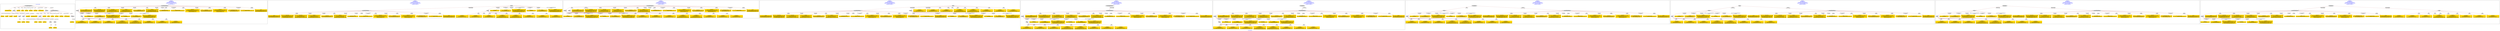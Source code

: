 digraph n0 {
fontcolor="blue"
remincross="true"
label="s21-s-met.json"
subgraph cluster_0 {
label="1-correct model"
n2[style="filled",color="white",fillcolor="lightgray",label="CulturalHeritageObject1"];
n3[shape="plaintext",style="filled",fillcolor="gold",label="dateOfEndOfCreation"];
n4[style="filled",color="white",fillcolor="lightgray",label="Person2"];
n5[shape="plaintext",style="filled",fillcolor="gold",label="dimensions"];
n6[shape="plaintext",style="filled",fillcolor="gold",label="medium"];
n7[shape="plaintext",style="filled",fillcolor="gold",label="creditLine"];
n8[shape="plaintext",style="filled",fillcolor="gold",label="provenance"];
n9[shape="plaintext",style="filled",fillcolor="gold",label="artworkTitle"];
n10[shape="plaintext",style="filled",fillcolor="gold",label="accessionNumber"];
n11[style="filled",color="white",fillcolor="lightgray",label="Concept1"];
n12[style="filled",color="white",fillcolor="lightgray",label="CulturalHeritageObject2"];
n13[shape="plaintext",style="filled",fillcolor="gold",label="dateOfEndOfCreation"];
n14[style="filled",color="white",fillcolor="lightgray",label="Person1"];
n15[shape="plaintext",style="filled",fillcolor="gold",label="dimensions"];
n16[shape="plaintext",style="filled",fillcolor="gold",label="medium"];
n17[shape="plaintext",style="filled",fillcolor="gold",label="creditLine"];
n18[shape="plaintext",style="filled",fillcolor="gold",label="provenance"];
n19[shape="plaintext",style="filled",fillcolor="gold",label="artworkTitle"];
n20[shape="plaintext",style="filled",fillcolor="gold",label="accessionNumber"];
n21[style="filled",color="white",fillcolor="lightgray",label="Concept2"];
n22[shape="plaintext",style="filled",fillcolor="gold",label="nationality"];
n23[shape="plaintext",style="filled",fillcolor="gold",label="birthDate"];
n24[shape="plaintext",style="filled",fillcolor="gold",label="deathDate"];
n25[shape="plaintext",style="filled",fillcolor="gold",label="artistName"];
n26[style="filled",color="white",fillcolor="lightgray",label="Place1"];
n27[style="filled",color="white",fillcolor="lightgray",label="Place2"];
n28[shape="plaintext",style="filled",fillcolor="gold",label="nationality"];
n29[shape="plaintext",style="filled",fillcolor="gold",label="birthDate"];
n30[shape="plaintext",style="filled",fillcolor="gold",label="deathDate"];
n31[shape="plaintext",style="filled",fillcolor="gold",label="artistName"];
n32[style="filled",color="white",fillcolor="lightgray",label="Place3"];
n33[style="filled",color="white",fillcolor="lightgray",label="Place4"];
n34[shape="plaintext",style="filled",fillcolor="gold",label="birthPlace"];
n35[shape="plaintext",style="filled",fillcolor="gold",label="deathPlace"];
n36[shape="plaintext",style="filled",fillcolor="gold",label="birthPlace"];
n37[shape="plaintext",style="filled",fillcolor="gold",label="deathPlace"];
n38[shape="plaintext",style="filled",fillcolor="gold",label="classification"];
n39[shape="plaintext",style="filled",fillcolor="gold",label="classification"];
}
subgraph cluster_1 {
label="candidate 0\nlink coherence:0.0\nnode coherence:0.0\nconfidence:0.8007319202535756\nmapping score:0.41572016389404903\ncost:3000.0\n-precision:0.23-recall:0.19"
n41[style="filled",color="white",fillcolor="lightgray",label="CulturalHeritageObject1"];
n42[style="filled",color="white",fillcolor="lightgray",label="Person1"];
n43[style="filled",color="white",fillcolor="lightgray",label="Place1"];
n44[shape="plaintext",style="filled",fillcolor="gold",label="deathPlace\n[Place,label,0.87]\n[Person,dateOfDeath,0.087]\n[CulturalHeritageObject,provenance,0.043]"];
n45[shape="plaintext",style="filled",fillcolor="gold",label="artistName\n[Person,nameOfThePerson,1.0]"];
n46[shape="plaintext",style="filled",fillcolor="gold",label="medium\n[CulturalHeritageObject,medium,0.862]\n[CulturalHeritageObject,description,0.13]\n[Person,biographicalInformation,0.009]"];
n47[shape="plaintext",style="filled",fillcolor="gold",label="artworkTitle\n[CulturalHeritageObject,description,0.558]\n[Person,biographicalInformation,0.393]\n[CulturalHeritageObject,title,0.029]\n[CulturalHeritageObject,extent,0.02]"];
n48[shape="plaintext",style="filled",fillcolor="gold",label="artworkTitle\n[CulturalHeritageObject,description,0.514]\n[Concept,prefLabel,0.222]\n[Document,columnSubClassOfLink,0.178]\n[CulturalHeritageObject,provenance,0.086]"];
n49[shape="plaintext",style="filled",fillcolor="gold",label="creditLine\n[CulturalHeritageObject,rights,0.792]\n[Document,classLink,0.125]\n[CulturalHeritageObject,extent,0.052]\n[CulturalHeritageObject,description,0.031]"];
n50[shape="plaintext",style="filled",fillcolor="gold",label="birthDate\n[Person,dateOfDeath,0.8]\n[Person,biographicalInformation,0.2]"];
n51[shape="plaintext",style="filled",fillcolor="gold",label="classification\n[CulturalHeritageObject,description,0.6]\n[Person,biographicalInformation,0.4]"];
n52[shape="plaintext",style="filled",fillcolor="gold",label="provenance\n[Place,label,0.87]\n[Person,dateOfDeath,0.087]\n[CulturalHeritageObject,provenance,0.043]"];
n53[shape="plaintext",style="filled",fillcolor="gold",label="creditLine\n[CulturalHeritageObject,provenance,0.634]\n[Document,classLink,0.143]\n[Document,columnSubClassOfLink,0.126]\n[CulturalHeritageObject,description,0.096]"];
n54[shape="plaintext",style="filled",fillcolor="gold",label="dateOfEndOfCreation\n[CulturalHeritageObject,created,1.0]"];
n55[shape="plaintext",style="filled",fillcolor="gold",label="accessionNumber\n[CulturalHeritageObject,accessionNumber,1.0]"];
n56[shape="plaintext",style="filled",fillcolor="gold",label="deathDate\n[Place,label,0.87]\n[Person,dateOfDeath,0.087]\n[CulturalHeritageObject,provenance,0.043]"];
n57[shape="plaintext",style="filled",fillcolor="gold",label="nationality\n[Person,countryAssociatedWithThePerson,0.715]\n[CulturalHeritageObject,provenance,0.129]\n[CulturalHeritageObject,description,0.095]\n[Person,biographicalInformation,0.062]"];
n58[shape="plaintext",style="filled",fillcolor="gold",label="birthPlace\n[Place,label,0.669]\n[Person,dateOfBirth,0.212]\n[Person,biographicalInformation,0.065]\n[CulturalHeritageObject,description,0.055]"];
n59[shape="plaintext",style="filled",fillcolor="gold",label="dimensions\n[CulturalHeritageObject,extent,0.929]\n[CulturalHeritageObject,accessionNumber,0.036]\n[Person,dateOfBirth,0.021]\n[Document,classLink,0.013]"];
n60[shape="plaintext",style="filled",fillcolor="gold",label="classification\n[CulturalHeritageObject,description,0.6]\n[Person,biographicalInformation,0.4]"];
n61[shape="plaintext",style="filled",fillcolor="gold",label="birthPlace\n[Place,label,0.669]\n[Person,dateOfBirth,0.212]\n[Person,biographicalInformation,0.065]\n[CulturalHeritageObject,description,0.055]"];
n62[shape="plaintext",style="filled",fillcolor="gold",label="dimensions\n[CulturalHeritageObject,extent,0.929]\n[CulturalHeritageObject,accessionNumber,0.036]\n[Person,dateOfBirth,0.021]\n[Document,classLink,0.013]"];
n63[shape="plaintext",style="filled",fillcolor="gold",label="dateOfEndOfCreation\n[CulturalHeritageObject,created,0.556]\n[Person,dateOfDeath,0.444]"];
n64[shape="plaintext",style="filled",fillcolor="gold",label="accessionNumber\n[CulturalHeritageObject,accessionNumber,1.0]"];
n65[shape="plaintext",style="filled",fillcolor="gold",label="artistName\n[Person,nameOfThePerson,1.0]"];
n66[shape="plaintext",style="filled",fillcolor="gold",label="provenance\n[Place,label,0.87]\n[Person,dateOfDeath,0.087]\n[CulturalHeritageObject,provenance,0.043]"];
n67[shape="plaintext",style="filled",fillcolor="gold",label="medium\n[CulturalHeritageObject,medium,0.862]\n[CulturalHeritageObject,description,0.13]\n[Person,biographicalInformation,0.009]"];
n68[shape="plaintext",style="filled",fillcolor="gold",label="deathDate\n[Place,label,0.87]\n[Person,dateOfDeath,0.087]\n[CulturalHeritageObject,provenance,0.043]"];
n69[shape="plaintext",style="filled",fillcolor="gold",label="birthDate\n[Person,dateOfDeath,0.8]\n[Person,biographicalInformation,0.2]"];
n70[shape="plaintext",style="filled",fillcolor="gold",label="deathPlace\n[Place,label,0.87]\n[Person,dateOfDeath,0.087]\n[CulturalHeritageObject,provenance,0.043]"];
n71[shape="plaintext",style="filled",fillcolor="gold",label="nationality\n[Person,countryAssociatedWithThePerson,0.715]\n[CulturalHeritageObject,provenance,0.129]\n[CulturalHeritageObject,description,0.095]\n[Person,biographicalInformation,0.062]"];
}
subgraph cluster_2 {
label="candidate 1\nlink coherence:0.0\nnode coherence:0.0\nconfidence:0.8007319202535756\nmapping score:0.41572016389404903\ncost:3000.010002\n-precision:0.23-recall:0.19"
n73[style="filled",color="white",fillcolor="lightgray",label="Person1"];
n74[style="filled",color="white",fillcolor="lightgray",label="CulturalHeritageObject1"];
n75[style="filled",color="white",fillcolor="lightgray",label="Place1"];
n76[shape="plaintext",style="filled",fillcolor="gold",label="deathPlace\n[Place,label,0.87]\n[Person,dateOfDeath,0.087]\n[CulturalHeritageObject,provenance,0.043]"];
n77[shape="plaintext",style="filled",fillcolor="gold",label="artistName\n[Person,nameOfThePerson,1.0]"];
n78[shape="plaintext",style="filled",fillcolor="gold",label="medium\n[CulturalHeritageObject,medium,0.862]\n[CulturalHeritageObject,description,0.13]\n[Person,biographicalInformation,0.009]"];
n79[shape="plaintext",style="filled",fillcolor="gold",label="artworkTitle\n[CulturalHeritageObject,description,0.558]\n[Person,biographicalInformation,0.393]\n[CulturalHeritageObject,title,0.029]\n[CulturalHeritageObject,extent,0.02]"];
n80[shape="plaintext",style="filled",fillcolor="gold",label="artworkTitle\n[CulturalHeritageObject,description,0.514]\n[Concept,prefLabel,0.222]\n[Document,columnSubClassOfLink,0.178]\n[CulturalHeritageObject,provenance,0.086]"];
n81[shape="plaintext",style="filled",fillcolor="gold",label="creditLine\n[CulturalHeritageObject,rights,0.792]\n[Document,classLink,0.125]\n[CulturalHeritageObject,extent,0.052]\n[CulturalHeritageObject,description,0.031]"];
n82[shape="plaintext",style="filled",fillcolor="gold",label="birthDate\n[Person,dateOfDeath,0.8]\n[Person,biographicalInformation,0.2]"];
n83[shape="plaintext",style="filled",fillcolor="gold",label="classification\n[CulturalHeritageObject,description,0.6]\n[Person,biographicalInformation,0.4]"];
n84[shape="plaintext",style="filled",fillcolor="gold",label="provenance\n[Place,label,0.87]\n[Person,dateOfDeath,0.087]\n[CulturalHeritageObject,provenance,0.043]"];
n85[shape="plaintext",style="filled",fillcolor="gold",label="creditLine\n[CulturalHeritageObject,provenance,0.634]\n[Document,classLink,0.143]\n[Document,columnSubClassOfLink,0.126]\n[CulturalHeritageObject,description,0.096]"];
n86[shape="plaintext",style="filled",fillcolor="gold",label="dateOfEndOfCreation\n[CulturalHeritageObject,created,1.0]"];
n87[shape="plaintext",style="filled",fillcolor="gold",label="accessionNumber\n[CulturalHeritageObject,accessionNumber,1.0]"];
n88[shape="plaintext",style="filled",fillcolor="gold",label="deathDate\n[Place,label,0.87]\n[Person,dateOfDeath,0.087]\n[CulturalHeritageObject,provenance,0.043]"];
n89[shape="plaintext",style="filled",fillcolor="gold",label="nationality\n[Person,countryAssociatedWithThePerson,0.715]\n[CulturalHeritageObject,provenance,0.129]\n[CulturalHeritageObject,description,0.095]\n[Person,biographicalInformation,0.062]"];
n90[shape="plaintext",style="filled",fillcolor="gold",label="birthPlace\n[Place,label,0.669]\n[Person,dateOfBirth,0.212]\n[Person,biographicalInformation,0.065]\n[CulturalHeritageObject,description,0.055]"];
n91[shape="plaintext",style="filled",fillcolor="gold",label="dimensions\n[CulturalHeritageObject,extent,0.929]\n[CulturalHeritageObject,accessionNumber,0.036]\n[Person,dateOfBirth,0.021]\n[Document,classLink,0.013]"];
n92[shape="plaintext",style="filled",fillcolor="gold",label="classification\n[CulturalHeritageObject,description,0.6]\n[Person,biographicalInformation,0.4]"];
n93[shape="plaintext",style="filled",fillcolor="gold",label="birthPlace\n[Place,label,0.669]\n[Person,dateOfBirth,0.212]\n[Person,biographicalInformation,0.065]\n[CulturalHeritageObject,description,0.055]"];
n94[shape="plaintext",style="filled",fillcolor="gold",label="dimensions\n[CulturalHeritageObject,extent,0.929]\n[CulturalHeritageObject,accessionNumber,0.036]\n[Person,dateOfBirth,0.021]\n[Document,classLink,0.013]"];
n95[shape="plaintext",style="filled",fillcolor="gold",label="dateOfEndOfCreation\n[CulturalHeritageObject,created,0.556]\n[Person,dateOfDeath,0.444]"];
n96[shape="plaintext",style="filled",fillcolor="gold",label="accessionNumber\n[CulturalHeritageObject,accessionNumber,1.0]"];
n97[shape="plaintext",style="filled",fillcolor="gold",label="artistName\n[Person,nameOfThePerson,1.0]"];
n98[shape="plaintext",style="filled",fillcolor="gold",label="provenance\n[Place,label,0.87]\n[Person,dateOfDeath,0.087]\n[CulturalHeritageObject,provenance,0.043]"];
n99[shape="plaintext",style="filled",fillcolor="gold",label="medium\n[CulturalHeritageObject,medium,0.862]\n[CulturalHeritageObject,description,0.13]\n[Person,biographicalInformation,0.009]"];
n100[shape="plaintext",style="filled",fillcolor="gold",label="deathDate\n[Place,label,0.87]\n[Person,dateOfDeath,0.087]\n[CulturalHeritageObject,provenance,0.043]"];
n101[shape="plaintext",style="filled",fillcolor="gold",label="birthDate\n[Person,dateOfDeath,0.8]\n[Person,biographicalInformation,0.2]"];
n102[shape="plaintext",style="filled",fillcolor="gold",label="deathPlace\n[Place,label,0.87]\n[Person,dateOfDeath,0.087]\n[CulturalHeritageObject,provenance,0.043]"];
n103[shape="plaintext",style="filled",fillcolor="gold",label="nationality\n[Person,countryAssociatedWithThePerson,0.715]\n[CulturalHeritageObject,provenance,0.129]\n[CulturalHeritageObject,description,0.095]\n[Person,biographicalInformation,0.062]"];
}
subgraph cluster_3 {
label="candidate 2\nlink coherence:0.0\nnode coherence:0.0\nconfidence:0.8007319202535756\nmapping score:0.41572016389404903\ncost:3000.010002\n-precision:0.23-recall:0.19"
n105[style="filled",color="white",fillcolor="lightgray",label="CulturalHeritageObject1"];
n106[style="filled",color="white",fillcolor="lightgray",label="Person1"];
n107[style="filled",color="white",fillcolor="lightgray",label="Place1"];
n108[shape="plaintext",style="filled",fillcolor="gold",label="deathPlace\n[Place,label,0.87]\n[Person,dateOfDeath,0.087]\n[CulturalHeritageObject,provenance,0.043]"];
n109[shape="plaintext",style="filled",fillcolor="gold",label="artistName\n[Person,nameOfThePerson,1.0]"];
n110[shape="plaintext",style="filled",fillcolor="gold",label="medium\n[CulturalHeritageObject,medium,0.862]\n[CulturalHeritageObject,description,0.13]\n[Person,biographicalInformation,0.009]"];
n111[shape="plaintext",style="filled",fillcolor="gold",label="artworkTitle\n[CulturalHeritageObject,description,0.558]\n[Person,biographicalInformation,0.393]\n[CulturalHeritageObject,title,0.029]\n[CulturalHeritageObject,extent,0.02]"];
n112[shape="plaintext",style="filled",fillcolor="gold",label="artworkTitle\n[CulturalHeritageObject,description,0.514]\n[Concept,prefLabel,0.222]\n[Document,columnSubClassOfLink,0.178]\n[CulturalHeritageObject,provenance,0.086]"];
n113[shape="plaintext",style="filled",fillcolor="gold",label="creditLine\n[CulturalHeritageObject,rights,0.792]\n[Document,classLink,0.125]\n[CulturalHeritageObject,extent,0.052]\n[CulturalHeritageObject,description,0.031]"];
n114[shape="plaintext",style="filled",fillcolor="gold",label="birthDate\n[Person,dateOfDeath,0.8]\n[Person,biographicalInformation,0.2]"];
n115[shape="plaintext",style="filled",fillcolor="gold",label="classification\n[CulturalHeritageObject,description,0.6]\n[Person,biographicalInformation,0.4]"];
n116[shape="plaintext",style="filled",fillcolor="gold",label="provenance\n[Place,label,0.87]\n[Person,dateOfDeath,0.087]\n[CulturalHeritageObject,provenance,0.043]"];
n117[shape="plaintext",style="filled",fillcolor="gold",label="creditLine\n[CulturalHeritageObject,provenance,0.634]\n[Document,classLink,0.143]\n[Document,columnSubClassOfLink,0.126]\n[CulturalHeritageObject,description,0.096]"];
n118[shape="plaintext",style="filled",fillcolor="gold",label="dateOfEndOfCreation\n[CulturalHeritageObject,created,1.0]"];
n119[shape="plaintext",style="filled",fillcolor="gold",label="accessionNumber\n[CulturalHeritageObject,accessionNumber,1.0]"];
n120[shape="plaintext",style="filled",fillcolor="gold",label="deathDate\n[Place,label,0.87]\n[Person,dateOfDeath,0.087]\n[CulturalHeritageObject,provenance,0.043]"];
n121[shape="plaintext",style="filled",fillcolor="gold",label="nationality\n[Person,countryAssociatedWithThePerson,0.715]\n[CulturalHeritageObject,provenance,0.129]\n[CulturalHeritageObject,description,0.095]\n[Person,biographicalInformation,0.062]"];
n122[shape="plaintext",style="filled",fillcolor="gold",label="birthPlace\n[Place,label,0.669]\n[Person,dateOfBirth,0.212]\n[Person,biographicalInformation,0.065]\n[CulturalHeritageObject,description,0.055]"];
n123[shape="plaintext",style="filled",fillcolor="gold",label="dimensions\n[CulturalHeritageObject,extent,0.929]\n[CulturalHeritageObject,accessionNumber,0.036]\n[Person,dateOfBirth,0.021]\n[Document,classLink,0.013]"];
n124[shape="plaintext",style="filled",fillcolor="gold",label="classification\n[CulturalHeritageObject,description,0.6]\n[Person,biographicalInformation,0.4]"];
n125[shape="plaintext",style="filled",fillcolor="gold",label="birthPlace\n[Place,label,0.669]\n[Person,dateOfBirth,0.212]\n[Person,biographicalInformation,0.065]\n[CulturalHeritageObject,description,0.055]"];
n126[shape="plaintext",style="filled",fillcolor="gold",label="dimensions\n[CulturalHeritageObject,extent,0.929]\n[CulturalHeritageObject,accessionNumber,0.036]\n[Person,dateOfBirth,0.021]\n[Document,classLink,0.013]"];
n127[shape="plaintext",style="filled",fillcolor="gold",label="dateOfEndOfCreation\n[CulturalHeritageObject,created,0.556]\n[Person,dateOfDeath,0.444]"];
n128[shape="plaintext",style="filled",fillcolor="gold",label="accessionNumber\n[CulturalHeritageObject,accessionNumber,1.0]"];
n129[shape="plaintext",style="filled",fillcolor="gold",label="artistName\n[Person,nameOfThePerson,1.0]"];
n130[shape="plaintext",style="filled",fillcolor="gold",label="provenance\n[Place,label,0.87]\n[Person,dateOfDeath,0.087]\n[CulturalHeritageObject,provenance,0.043]"];
n131[shape="plaintext",style="filled",fillcolor="gold",label="medium\n[CulturalHeritageObject,medium,0.862]\n[CulturalHeritageObject,description,0.13]\n[Person,biographicalInformation,0.009]"];
n132[shape="plaintext",style="filled",fillcolor="gold",label="deathDate\n[Place,label,0.87]\n[Person,dateOfDeath,0.087]\n[CulturalHeritageObject,provenance,0.043]"];
n133[shape="plaintext",style="filled",fillcolor="gold",label="birthDate\n[Person,dateOfDeath,0.8]\n[Person,biographicalInformation,0.2]"];
n134[shape="plaintext",style="filled",fillcolor="gold",label="deathPlace\n[Place,label,0.87]\n[Person,dateOfDeath,0.087]\n[CulturalHeritageObject,provenance,0.043]"];
n135[shape="plaintext",style="filled",fillcolor="gold",label="nationality\n[Person,countryAssociatedWithThePerson,0.715]\n[CulturalHeritageObject,provenance,0.129]\n[CulturalHeritageObject,description,0.095]\n[Person,biographicalInformation,0.062]"];
}
subgraph cluster_4 {
label="candidate 3\nlink coherence:0.0\nnode coherence:0.0\nconfidence:0.8007319202535756\nmapping score:0.41572016389404903\ncost:3000.020004\n-precision:0.23-recall:0.19"
n137[style="filled",color="white",fillcolor="lightgray",label="Place1"];
n138[style="filled",color="white",fillcolor="lightgray",label="CulturalHeritageObject1"];
n139[style="filled",color="white",fillcolor="lightgray",label="Person1"];
n140[shape="plaintext",style="filled",fillcolor="gold",label="deathPlace\n[Place,label,0.87]\n[Person,dateOfDeath,0.087]\n[CulturalHeritageObject,provenance,0.043]"];
n141[shape="plaintext",style="filled",fillcolor="gold",label="artistName\n[Person,nameOfThePerson,1.0]"];
n142[shape="plaintext",style="filled",fillcolor="gold",label="medium\n[CulturalHeritageObject,medium,0.862]\n[CulturalHeritageObject,description,0.13]\n[Person,biographicalInformation,0.009]"];
n143[shape="plaintext",style="filled",fillcolor="gold",label="artworkTitle\n[CulturalHeritageObject,description,0.558]\n[Person,biographicalInformation,0.393]\n[CulturalHeritageObject,title,0.029]\n[CulturalHeritageObject,extent,0.02]"];
n144[shape="plaintext",style="filled",fillcolor="gold",label="artworkTitle\n[CulturalHeritageObject,description,0.514]\n[Concept,prefLabel,0.222]\n[Document,columnSubClassOfLink,0.178]\n[CulturalHeritageObject,provenance,0.086]"];
n145[shape="plaintext",style="filled",fillcolor="gold",label="creditLine\n[CulturalHeritageObject,rights,0.792]\n[Document,classLink,0.125]\n[CulturalHeritageObject,extent,0.052]\n[CulturalHeritageObject,description,0.031]"];
n146[shape="plaintext",style="filled",fillcolor="gold",label="birthDate\n[Person,dateOfDeath,0.8]\n[Person,biographicalInformation,0.2]"];
n147[shape="plaintext",style="filled",fillcolor="gold",label="classification\n[CulturalHeritageObject,description,0.6]\n[Person,biographicalInformation,0.4]"];
n148[shape="plaintext",style="filled",fillcolor="gold",label="provenance\n[Place,label,0.87]\n[Person,dateOfDeath,0.087]\n[CulturalHeritageObject,provenance,0.043]"];
n149[shape="plaintext",style="filled",fillcolor="gold",label="creditLine\n[CulturalHeritageObject,provenance,0.634]\n[Document,classLink,0.143]\n[Document,columnSubClassOfLink,0.126]\n[CulturalHeritageObject,description,0.096]"];
n150[shape="plaintext",style="filled",fillcolor="gold",label="dateOfEndOfCreation\n[CulturalHeritageObject,created,1.0]"];
n151[shape="plaintext",style="filled",fillcolor="gold",label="accessionNumber\n[CulturalHeritageObject,accessionNumber,1.0]"];
n152[shape="plaintext",style="filled",fillcolor="gold",label="deathDate\n[Place,label,0.87]\n[Person,dateOfDeath,0.087]\n[CulturalHeritageObject,provenance,0.043]"];
n153[shape="plaintext",style="filled",fillcolor="gold",label="nationality\n[Person,countryAssociatedWithThePerson,0.715]\n[CulturalHeritageObject,provenance,0.129]\n[CulturalHeritageObject,description,0.095]\n[Person,biographicalInformation,0.062]"];
n154[shape="plaintext",style="filled",fillcolor="gold",label="birthPlace\n[Place,label,0.669]\n[Person,dateOfBirth,0.212]\n[Person,biographicalInformation,0.065]\n[CulturalHeritageObject,description,0.055]"];
n155[shape="plaintext",style="filled",fillcolor="gold",label="dimensions\n[CulturalHeritageObject,extent,0.929]\n[CulturalHeritageObject,accessionNumber,0.036]\n[Person,dateOfBirth,0.021]\n[Document,classLink,0.013]"];
n156[shape="plaintext",style="filled",fillcolor="gold",label="classification\n[CulturalHeritageObject,description,0.6]\n[Person,biographicalInformation,0.4]"];
n157[shape="plaintext",style="filled",fillcolor="gold",label="birthPlace\n[Place,label,0.669]\n[Person,dateOfBirth,0.212]\n[Person,biographicalInformation,0.065]\n[CulturalHeritageObject,description,0.055]"];
n158[shape="plaintext",style="filled",fillcolor="gold",label="dimensions\n[CulturalHeritageObject,extent,0.929]\n[CulturalHeritageObject,accessionNumber,0.036]\n[Person,dateOfBirth,0.021]\n[Document,classLink,0.013]"];
n159[shape="plaintext",style="filled",fillcolor="gold",label="dateOfEndOfCreation\n[CulturalHeritageObject,created,0.556]\n[Person,dateOfDeath,0.444]"];
n160[shape="plaintext",style="filled",fillcolor="gold",label="accessionNumber\n[CulturalHeritageObject,accessionNumber,1.0]"];
n161[shape="plaintext",style="filled",fillcolor="gold",label="artistName\n[Person,nameOfThePerson,1.0]"];
n162[shape="plaintext",style="filled",fillcolor="gold",label="provenance\n[Place,label,0.87]\n[Person,dateOfDeath,0.087]\n[CulturalHeritageObject,provenance,0.043]"];
n163[shape="plaintext",style="filled",fillcolor="gold",label="medium\n[CulturalHeritageObject,medium,0.862]\n[CulturalHeritageObject,description,0.13]\n[Person,biographicalInformation,0.009]"];
n164[shape="plaintext",style="filled",fillcolor="gold",label="deathDate\n[Place,label,0.87]\n[Person,dateOfDeath,0.087]\n[CulturalHeritageObject,provenance,0.043]"];
n165[shape="plaintext",style="filled",fillcolor="gold",label="birthDate\n[Person,dateOfDeath,0.8]\n[Person,biographicalInformation,0.2]"];
n166[shape="plaintext",style="filled",fillcolor="gold",label="deathPlace\n[Place,label,0.87]\n[Person,dateOfDeath,0.087]\n[CulturalHeritageObject,provenance,0.043]"];
n167[shape="plaintext",style="filled",fillcolor="gold",label="nationality\n[Person,countryAssociatedWithThePerson,0.715]\n[CulturalHeritageObject,provenance,0.129]\n[CulturalHeritageObject,description,0.095]\n[Person,biographicalInformation,0.062]"];
}
subgraph cluster_5 {
label="candidate 4\nlink coherence:0.0\nnode coherence:0.0\nconfidence:0.8007319202535756\nmapping score:0.41572016389404903\ncost:3100.010002\n-precision:0.23-recall:0.19"
n169[style="filled",color="white",fillcolor="lightgray",label="CulturalHeritageObject1"];
n170[style="filled",color="white",fillcolor="lightgray",label="Person1"];
n171[style="filled",color="white",fillcolor="lightgray",label="Place1"];
n172[style="filled",color="white",fillcolor="lightgray",label="EuropeanaAggregation1"];
n173[shape="plaintext",style="filled",fillcolor="gold",label="deathPlace\n[Place,label,0.87]\n[Person,dateOfDeath,0.087]\n[CulturalHeritageObject,provenance,0.043]"];
n174[shape="plaintext",style="filled",fillcolor="gold",label="artistName\n[Person,nameOfThePerson,1.0]"];
n175[shape="plaintext",style="filled",fillcolor="gold",label="medium\n[CulturalHeritageObject,medium,0.862]\n[CulturalHeritageObject,description,0.13]\n[Person,biographicalInformation,0.009]"];
n176[shape="plaintext",style="filled",fillcolor="gold",label="artworkTitle\n[CulturalHeritageObject,description,0.558]\n[Person,biographicalInformation,0.393]\n[CulturalHeritageObject,title,0.029]\n[CulturalHeritageObject,extent,0.02]"];
n177[shape="plaintext",style="filled",fillcolor="gold",label="artworkTitle\n[CulturalHeritageObject,description,0.514]\n[Concept,prefLabel,0.222]\n[Document,columnSubClassOfLink,0.178]\n[CulturalHeritageObject,provenance,0.086]"];
n178[shape="plaintext",style="filled",fillcolor="gold",label="creditLine\n[CulturalHeritageObject,rights,0.792]\n[Document,classLink,0.125]\n[CulturalHeritageObject,extent,0.052]\n[CulturalHeritageObject,description,0.031]"];
n179[shape="plaintext",style="filled",fillcolor="gold",label="birthDate\n[Person,dateOfDeath,0.8]\n[Person,biographicalInformation,0.2]"];
n180[shape="plaintext",style="filled",fillcolor="gold",label="classification\n[CulturalHeritageObject,description,0.6]\n[Person,biographicalInformation,0.4]"];
n181[shape="plaintext",style="filled",fillcolor="gold",label="provenance\n[Place,label,0.87]\n[Person,dateOfDeath,0.087]\n[CulturalHeritageObject,provenance,0.043]"];
n182[shape="plaintext",style="filled",fillcolor="gold",label="creditLine\n[CulturalHeritageObject,provenance,0.634]\n[Document,classLink,0.143]\n[Document,columnSubClassOfLink,0.126]\n[CulturalHeritageObject,description,0.096]"];
n183[shape="plaintext",style="filled",fillcolor="gold",label="dateOfEndOfCreation\n[CulturalHeritageObject,created,1.0]"];
n184[shape="plaintext",style="filled",fillcolor="gold",label="accessionNumber\n[CulturalHeritageObject,accessionNumber,1.0]"];
n185[shape="plaintext",style="filled",fillcolor="gold",label="deathDate\n[Place,label,0.87]\n[Person,dateOfDeath,0.087]\n[CulturalHeritageObject,provenance,0.043]"];
n186[shape="plaintext",style="filled",fillcolor="gold",label="nationality\n[Person,countryAssociatedWithThePerson,0.715]\n[CulturalHeritageObject,provenance,0.129]\n[CulturalHeritageObject,description,0.095]\n[Person,biographicalInformation,0.062]"];
n187[shape="plaintext",style="filled",fillcolor="gold",label="birthPlace\n[Place,label,0.669]\n[Person,dateOfBirth,0.212]\n[Person,biographicalInformation,0.065]\n[CulturalHeritageObject,description,0.055]"];
n188[shape="plaintext",style="filled",fillcolor="gold",label="dimensions\n[CulturalHeritageObject,extent,0.929]\n[CulturalHeritageObject,accessionNumber,0.036]\n[Person,dateOfBirth,0.021]\n[Document,classLink,0.013]"];
n189[shape="plaintext",style="filled",fillcolor="gold",label="classification\n[CulturalHeritageObject,description,0.6]\n[Person,biographicalInformation,0.4]"];
n190[shape="plaintext",style="filled",fillcolor="gold",label="birthPlace\n[Place,label,0.669]\n[Person,dateOfBirth,0.212]\n[Person,biographicalInformation,0.065]\n[CulturalHeritageObject,description,0.055]"];
n191[shape="plaintext",style="filled",fillcolor="gold",label="dimensions\n[CulturalHeritageObject,extent,0.929]\n[CulturalHeritageObject,accessionNumber,0.036]\n[Person,dateOfBirth,0.021]\n[Document,classLink,0.013]"];
n192[shape="plaintext",style="filled",fillcolor="gold",label="dateOfEndOfCreation\n[CulturalHeritageObject,created,0.556]\n[Person,dateOfDeath,0.444]"];
n193[shape="plaintext",style="filled",fillcolor="gold",label="accessionNumber\n[CulturalHeritageObject,accessionNumber,1.0]"];
n194[shape="plaintext",style="filled",fillcolor="gold",label="artistName\n[Person,nameOfThePerson,1.0]"];
n195[shape="plaintext",style="filled",fillcolor="gold",label="provenance\n[Place,label,0.87]\n[Person,dateOfDeath,0.087]\n[CulturalHeritageObject,provenance,0.043]"];
n196[shape="plaintext",style="filled",fillcolor="gold",label="medium\n[CulturalHeritageObject,medium,0.862]\n[CulturalHeritageObject,description,0.13]\n[Person,biographicalInformation,0.009]"];
n197[shape="plaintext",style="filled",fillcolor="gold",label="deathDate\n[Place,label,0.87]\n[Person,dateOfDeath,0.087]\n[CulturalHeritageObject,provenance,0.043]"];
n198[shape="plaintext",style="filled",fillcolor="gold",label="birthDate\n[Person,dateOfDeath,0.8]\n[Person,biographicalInformation,0.2]"];
n199[shape="plaintext",style="filled",fillcolor="gold",label="deathPlace\n[Place,label,0.87]\n[Person,dateOfDeath,0.087]\n[CulturalHeritageObject,provenance,0.043]"];
n200[shape="plaintext",style="filled",fillcolor="gold",label="nationality\n[Person,countryAssociatedWithThePerson,0.715]\n[CulturalHeritageObject,provenance,0.129]\n[CulturalHeritageObject,description,0.095]\n[Person,biographicalInformation,0.062]"];
}
subgraph cluster_6 {
label="candidate 5\nlink coherence:0.0\nnode coherence:0.0\nconfidence:0.8007319202535756\nmapping score:0.41572016389404903\ncost:3100.010002\n-precision:0.23-recall:0.19"
n202[style="filled",color="white",fillcolor="lightgray",label="CulturalHeritageObject1"];
n203[style="filled",color="white",fillcolor="lightgray",label="Person1"];
n204[style="filled",color="white",fillcolor="lightgray",label="Place1"];
n205[style="filled",color="white",fillcolor="lightgray",label="ProvidedCHO1"];
n206[shape="plaintext",style="filled",fillcolor="gold",label="deathPlace\n[Place,label,0.87]\n[Person,dateOfDeath,0.087]\n[CulturalHeritageObject,provenance,0.043]"];
n207[shape="plaintext",style="filled",fillcolor="gold",label="artistName\n[Person,nameOfThePerson,1.0]"];
n208[shape="plaintext",style="filled",fillcolor="gold",label="medium\n[CulturalHeritageObject,medium,0.862]\n[CulturalHeritageObject,description,0.13]\n[Person,biographicalInformation,0.009]"];
n209[shape="plaintext",style="filled",fillcolor="gold",label="artworkTitle\n[CulturalHeritageObject,description,0.558]\n[Person,biographicalInformation,0.393]\n[CulturalHeritageObject,title,0.029]\n[CulturalHeritageObject,extent,0.02]"];
n210[shape="plaintext",style="filled",fillcolor="gold",label="artworkTitle\n[CulturalHeritageObject,description,0.514]\n[Concept,prefLabel,0.222]\n[Document,columnSubClassOfLink,0.178]\n[CulturalHeritageObject,provenance,0.086]"];
n211[shape="plaintext",style="filled",fillcolor="gold",label="creditLine\n[CulturalHeritageObject,rights,0.792]\n[Document,classLink,0.125]\n[CulturalHeritageObject,extent,0.052]\n[CulturalHeritageObject,description,0.031]"];
n212[shape="plaintext",style="filled",fillcolor="gold",label="birthDate\n[Person,dateOfDeath,0.8]\n[Person,biographicalInformation,0.2]"];
n213[shape="plaintext",style="filled",fillcolor="gold",label="classification\n[CulturalHeritageObject,description,0.6]\n[Person,biographicalInformation,0.4]"];
n214[shape="plaintext",style="filled",fillcolor="gold",label="provenance\n[Place,label,0.87]\n[Person,dateOfDeath,0.087]\n[CulturalHeritageObject,provenance,0.043]"];
n215[shape="plaintext",style="filled",fillcolor="gold",label="creditLine\n[CulturalHeritageObject,provenance,0.634]\n[Document,classLink,0.143]\n[Document,columnSubClassOfLink,0.126]\n[CulturalHeritageObject,description,0.096]"];
n216[shape="plaintext",style="filled",fillcolor="gold",label="dateOfEndOfCreation\n[CulturalHeritageObject,created,1.0]"];
n217[shape="plaintext",style="filled",fillcolor="gold",label="accessionNumber\n[CulturalHeritageObject,accessionNumber,1.0]"];
n218[shape="plaintext",style="filled",fillcolor="gold",label="deathDate\n[Place,label,0.87]\n[Person,dateOfDeath,0.087]\n[CulturalHeritageObject,provenance,0.043]"];
n219[shape="plaintext",style="filled",fillcolor="gold",label="nationality\n[Person,countryAssociatedWithThePerson,0.715]\n[CulturalHeritageObject,provenance,0.129]\n[CulturalHeritageObject,description,0.095]\n[Person,biographicalInformation,0.062]"];
n220[shape="plaintext",style="filled",fillcolor="gold",label="birthPlace\n[Place,label,0.669]\n[Person,dateOfBirth,0.212]\n[Person,biographicalInformation,0.065]\n[CulturalHeritageObject,description,0.055]"];
n221[shape="plaintext",style="filled",fillcolor="gold",label="dimensions\n[CulturalHeritageObject,extent,0.929]\n[CulturalHeritageObject,accessionNumber,0.036]\n[Person,dateOfBirth,0.021]\n[Document,classLink,0.013]"];
n222[shape="plaintext",style="filled",fillcolor="gold",label="classification\n[CulturalHeritageObject,description,0.6]\n[Person,biographicalInformation,0.4]"];
n223[shape="plaintext",style="filled",fillcolor="gold",label="birthPlace\n[Place,label,0.669]\n[Person,dateOfBirth,0.212]\n[Person,biographicalInformation,0.065]\n[CulturalHeritageObject,description,0.055]"];
n224[shape="plaintext",style="filled",fillcolor="gold",label="dimensions\n[CulturalHeritageObject,extent,0.929]\n[CulturalHeritageObject,accessionNumber,0.036]\n[Person,dateOfBirth,0.021]\n[Document,classLink,0.013]"];
n225[shape="plaintext",style="filled",fillcolor="gold",label="dateOfEndOfCreation\n[CulturalHeritageObject,created,0.556]\n[Person,dateOfDeath,0.444]"];
n226[shape="plaintext",style="filled",fillcolor="gold",label="accessionNumber\n[CulturalHeritageObject,accessionNumber,1.0]"];
n227[shape="plaintext",style="filled",fillcolor="gold",label="artistName\n[Person,nameOfThePerson,1.0]"];
n228[shape="plaintext",style="filled",fillcolor="gold",label="provenance\n[Place,label,0.87]\n[Person,dateOfDeath,0.087]\n[CulturalHeritageObject,provenance,0.043]"];
n229[shape="plaintext",style="filled",fillcolor="gold",label="medium\n[CulturalHeritageObject,medium,0.862]\n[CulturalHeritageObject,description,0.13]\n[Person,biographicalInformation,0.009]"];
n230[shape="plaintext",style="filled",fillcolor="gold",label="deathDate\n[Place,label,0.87]\n[Person,dateOfDeath,0.087]\n[CulturalHeritageObject,provenance,0.043]"];
n231[shape="plaintext",style="filled",fillcolor="gold",label="birthDate\n[Person,dateOfDeath,0.8]\n[Person,biographicalInformation,0.2]"];
n232[shape="plaintext",style="filled",fillcolor="gold",label="deathPlace\n[Place,label,0.87]\n[Person,dateOfDeath,0.087]\n[CulturalHeritageObject,provenance,0.043]"];
n233[shape="plaintext",style="filled",fillcolor="gold",label="nationality\n[Person,countryAssociatedWithThePerson,0.715]\n[CulturalHeritageObject,provenance,0.129]\n[CulturalHeritageObject,description,0.095]\n[Person,biographicalInformation,0.062]"];
}
subgraph cluster_7 {
label="candidate 6\nlink coherence:0.0\nnode coherence:0.0\nconfidence:0.8007319202535756\nmapping score:0.41572016389404903\ncost:3100.010002\n-precision:0.23-recall:0.19"
n235[style="filled",color="white",fillcolor="lightgray",label="Person1"];
n236[style="filled",color="white",fillcolor="lightgray",label="Place1"];
n237[style="filled",color="white",fillcolor="lightgray",label="ProvidedCHO1"];
n238[style="filled",color="white",fillcolor="lightgray",label="CulturalHeritageObject1"];
n239[shape="plaintext",style="filled",fillcolor="gold",label="deathPlace\n[Place,label,0.87]\n[Person,dateOfDeath,0.087]\n[CulturalHeritageObject,provenance,0.043]"];
n240[shape="plaintext",style="filled",fillcolor="gold",label="artistName\n[Person,nameOfThePerson,1.0]"];
n241[shape="plaintext",style="filled",fillcolor="gold",label="medium\n[CulturalHeritageObject,medium,0.862]\n[CulturalHeritageObject,description,0.13]\n[Person,biographicalInformation,0.009]"];
n242[shape="plaintext",style="filled",fillcolor="gold",label="artworkTitle\n[CulturalHeritageObject,description,0.558]\n[Person,biographicalInformation,0.393]\n[CulturalHeritageObject,title,0.029]\n[CulturalHeritageObject,extent,0.02]"];
n243[shape="plaintext",style="filled",fillcolor="gold",label="artworkTitle\n[CulturalHeritageObject,description,0.514]\n[Concept,prefLabel,0.222]\n[Document,columnSubClassOfLink,0.178]\n[CulturalHeritageObject,provenance,0.086]"];
n244[shape="plaintext",style="filled",fillcolor="gold",label="creditLine\n[CulturalHeritageObject,rights,0.792]\n[Document,classLink,0.125]\n[CulturalHeritageObject,extent,0.052]\n[CulturalHeritageObject,description,0.031]"];
n245[shape="plaintext",style="filled",fillcolor="gold",label="birthDate\n[Person,dateOfDeath,0.8]\n[Person,biographicalInformation,0.2]"];
n246[shape="plaintext",style="filled",fillcolor="gold",label="classification\n[CulturalHeritageObject,description,0.6]\n[Person,biographicalInformation,0.4]"];
n247[shape="plaintext",style="filled",fillcolor="gold",label="provenance\n[Place,label,0.87]\n[Person,dateOfDeath,0.087]\n[CulturalHeritageObject,provenance,0.043]"];
n248[shape="plaintext",style="filled",fillcolor="gold",label="creditLine\n[CulturalHeritageObject,provenance,0.634]\n[Document,classLink,0.143]\n[Document,columnSubClassOfLink,0.126]\n[CulturalHeritageObject,description,0.096]"];
n249[shape="plaintext",style="filled",fillcolor="gold",label="dateOfEndOfCreation\n[CulturalHeritageObject,created,1.0]"];
n250[shape="plaintext",style="filled",fillcolor="gold",label="accessionNumber\n[CulturalHeritageObject,accessionNumber,1.0]"];
n251[shape="plaintext",style="filled",fillcolor="gold",label="deathDate\n[Place,label,0.87]\n[Person,dateOfDeath,0.087]\n[CulturalHeritageObject,provenance,0.043]"];
n252[shape="plaintext",style="filled",fillcolor="gold",label="nationality\n[Person,countryAssociatedWithThePerson,0.715]\n[CulturalHeritageObject,provenance,0.129]\n[CulturalHeritageObject,description,0.095]\n[Person,biographicalInformation,0.062]"];
n253[shape="plaintext",style="filled",fillcolor="gold",label="birthPlace\n[Place,label,0.669]\n[Person,dateOfBirth,0.212]\n[Person,biographicalInformation,0.065]\n[CulturalHeritageObject,description,0.055]"];
n254[shape="plaintext",style="filled",fillcolor="gold",label="dimensions\n[CulturalHeritageObject,extent,0.929]\n[CulturalHeritageObject,accessionNumber,0.036]\n[Person,dateOfBirth,0.021]\n[Document,classLink,0.013]"];
n255[shape="plaintext",style="filled",fillcolor="gold",label="classification\n[CulturalHeritageObject,description,0.6]\n[Person,biographicalInformation,0.4]"];
n256[shape="plaintext",style="filled",fillcolor="gold",label="birthPlace\n[Place,label,0.669]\n[Person,dateOfBirth,0.212]\n[Person,biographicalInformation,0.065]\n[CulturalHeritageObject,description,0.055]"];
n257[shape="plaintext",style="filled",fillcolor="gold",label="dimensions\n[CulturalHeritageObject,extent,0.929]\n[CulturalHeritageObject,accessionNumber,0.036]\n[Person,dateOfBirth,0.021]\n[Document,classLink,0.013]"];
n258[shape="plaintext",style="filled",fillcolor="gold",label="dateOfEndOfCreation\n[CulturalHeritageObject,created,0.556]\n[Person,dateOfDeath,0.444]"];
n259[shape="plaintext",style="filled",fillcolor="gold",label="accessionNumber\n[CulturalHeritageObject,accessionNumber,1.0]"];
n260[shape="plaintext",style="filled",fillcolor="gold",label="artistName\n[Person,nameOfThePerson,1.0]"];
n261[shape="plaintext",style="filled",fillcolor="gold",label="provenance\n[Place,label,0.87]\n[Person,dateOfDeath,0.087]\n[CulturalHeritageObject,provenance,0.043]"];
n262[shape="plaintext",style="filled",fillcolor="gold",label="medium\n[CulturalHeritageObject,medium,0.862]\n[CulturalHeritageObject,description,0.13]\n[Person,biographicalInformation,0.009]"];
n263[shape="plaintext",style="filled",fillcolor="gold",label="deathDate\n[Place,label,0.87]\n[Person,dateOfDeath,0.087]\n[CulturalHeritageObject,provenance,0.043]"];
n264[shape="plaintext",style="filled",fillcolor="gold",label="birthDate\n[Person,dateOfDeath,0.8]\n[Person,biographicalInformation,0.2]"];
n265[shape="plaintext",style="filled",fillcolor="gold",label="deathPlace\n[Place,label,0.87]\n[Person,dateOfDeath,0.087]\n[CulturalHeritageObject,provenance,0.043]"];
n266[shape="plaintext",style="filled",fillcolor="gold",label="nationality\n[Person,countryAssociatedWithThePerson,0.715]\n[CulturalHeritageObject,provenance,0.129]\n[CulturalHeritageObject,description,0.095]\n[Person,biographicalInformation,0.062]"];
}
subgraph cluster_8 {
label="candidate 7\nlink coherence:0.0\nnode coherence:0.0\nconfidence:0.8007319202535756\nmapping score:0.41572016389404903\ncost:3100.020004\n-precision:0.23-recall:0.19"
n268[style="filled",color="white",fillcolor="lightgray",label="Person1"];
n269[style="filled",color="white",fillcolor="lightgray",label="Place1"];
n270[style="filled",color="white",fillcolor="lightgray",label="Proxy1"];
n271[style="filled",color="white",fillcolor="lightgray",label="CulturalHeritageObject1"];
n272[shape="plaintext",style="filled",fillcolor="gold",label="deathPlace\n[Place,label,0.87]\n[Person,dateOfDeath,0.087]\n[CulturalHeritageObject,provenance,0.043]"];
n273[shape="plaintext",style="filled",fillcolor="gold",label="artistName\n[Person,nameOfThePerson,1.0]"];
n274[shape="plaintext",style="filled",fillcolor="gold",label="medium\n[CulturalHeritageObject,medium,0.862]\n[CulturalHeritageObject,description,0.13]\n[Person,biographicalInformation,0.009]"];
n275[shape="plaintext",style="filled",fillcolor="gold",label="artworkTitle\n[CulturalHeritageObject,description,0.558]\n[Person,biographicalInformation,0.393]\n[CulturalHeritageObject,title,0.029]\n[CulturalHeritageObject,extent,0.02]"];
n276[shape="plaintext",style="filled",fillcolor="gold",label="artworkTitle\n[CulturalHeritageObject,description,0.514]\n[Concept,prefLabel,0.222]\n[Document,columnSubClassOfLink,0.178]\n[CulturalHeritageObject,provenance,0.086]"];
n277[shape="plaintext",style="filled",fillcolor="gold",label="creditLine\n[CulturalHeritageObject,rights,0.792]\n[Document,classLink,0.125]\n[CulturalHeritageObject,extent,0.052]\n[CulturalHeritageObject,description,0.031]"];
n278[shape="plaintext",style="filled",fillcolor="gold",label="birthDate\n[Person,dateOfDeath,0.8]\n[Person,biographicalInformation,0.2]"];
n279[shape="plaintext",style="filled",fillcolor="gold",label="classification\n[CulturalHeritageObject,description,0.6]\n[Person,biographicalInformation,0.4]"];
n280[shape="plaintext",style="filled",fillcolor="gold",label="provenance\n[Place,label,0.87]\n[Person,dateOfDeath,0.087]\n[CulturalHeritageObject,provenance,0.043]"];
n281[shape="plaintext",style="filled",fillcolor="gold",label="creditLine\n[CulturalHeritageObject,provenance,0.634]\n[Document,classLink,0.143]\n[Document,columnSubClassOfLink,0.126]\n[CulturalHeritageObject,description,0.096]"];
n282[shape="plaintext",style="filled",fillcolor="gold",label="dateOfEndOfCreation\n[CulturalHeritageObject,created,1.0]"];
n283[shape="plaintext",style="filled",fillcolor="gold",label="accessionNumber\n[CulturalHeritageObject,accessionNumber,1.0]"];
n284[shape="plaintext",style="filled",fillcolor="gold",label="deathDate\n[Place,label,0.87]\n[Person,dateOfDeath,0.087]\n[CulturalHeritageObject,provenance,0.043]"];
n285[shape="plaintext",style="filled",fillcolor="gold",label="nationality\n[Person,countryAssociatedWithThePerson,0.715]\n[CulturalHeritageObject,provenance,0.129]\n[CulturalHeritageObject,description,0.095]\n[Person,biographicalInformation,0.062]"];
n286[shape="plaintext",style="filled",fillcolor="gold",label="birthPlace\n[Place,label,0.669]\n[Person,dateOfBirth,0.212]\n[Person,biographicalInformation,0.065]\n[CulturalHeritageObject,description,0.055]"];
n287[shape="plaintext",style="filled",fillcolor="gold",label="dimensions\n[CulturalHeritageObject,extent,0.929]\n[CulturalHeritageObject,accessionNumber,0.036]\n[Person,dateOfBirth,0.021]\n[Document,classLink,0.013]"];
n288[shape="plaintext",style="filled",fillcolor="gold",label="classification\n[CulturalHeritageObject,description,0.6]\n[Person,biographicalInformation,0.4]"];
n289[shape="plaintext",style="filled",fillcolor="gold",label="birthPlace\n[Place,label,0.669]\n[Person,dateOfBirth,0.212]\n[Person,biographicalInformation,0.065]\n[CulturalHeritageObject,description,0.055]"];
n290[shape="plaintext",style="filled",fillcolor="gold",label="dimensions\n[CulturalHeritageObject,extent,0.929]\n[CulturalHeritageObject,accessionNumber,0.036]\n[Person,dateOfBirth,0.021]\n[Document,classLink,0.013]"];
n291[shape="plaintext",style="filled",fillcolor="gold",label="dateOfEndOfCreation\n[CulturalHeritageObject,created,0.556]\n[Person,dateOfDeath,0.444]"];
n292[shape="plaintext",style="filled",fillcolor="gold",label="accessionNumber\n[CulturalHeritageObject,accessionNumber,1.0]"];
n293[shape="plaintext",style="filled",fillcolor="gold",label="artistName\n[Person,nameOfThePerson,1.0]"];
n294[shape="plaintext",style="filled",fillcolor="gold",label="provenance\n[Place,label,0.87]\n[Person,dateOfDeath,0.087]\n[CulturalHeritageObject,provenance,0.043]"];
n295[shape="plaintext",style="filled",fillcolor="gold",label="medium\n[CulturalHeritageObject,medium,0.862]\n[CulturalHeritageObject,description,0.13]\n[Person,biographicalInformation,0.009]"];
n296[shape="plaintext",style="filled",fillcolor="gold",label="deathDate\n[Place,label,0.87]\n[Person,dateOfDeath,0.087]\n[CulturalHeritageObject,provenance,0.043]"];
n297[shape="plaintext",style="filled",fillcolor="gold",label="birthDate\n[Person,dateOfDeath,0.8]\n[Person,biographicalInformation,0.2]"];
n298[shape="plaintext",style="filled",fillcolor="gold",label="deathPlace\n[Place,label,0.87]\n[Person,dateOfDeath,0.087]\n[CulturalHeritageObject,provenance,0.043]"];
n299[shape="plaintext",style="filled",fillcolor="gold",label="nationality\n[Person,countryAssociatedWithThePerson,0.715]\n[CulturalHeritageObject,provenance,0.129]\n[CulturalHeritageObject,description,0.095]\n[Person,biographicalInformation,0.062]"];
}
subgraph cluster_9 {
label="candidate 8\nlink coherence:0.0\nnode coherence:0.0\nconfidence:0.8007319202535756\nmapping score:0.41572016389404903\ncost:3100.020004\n-precision:0.23-recall:0.19"
n301[style="filled",color="white",fillcolor="lightgray",label="Person1"];
n302[style="filled",color="white",fillcolor="lightgray",label="Place1"];
n303[style="filled",color="white",fillcolor="lightgray",label="Aggregation1"];
n304[style="filled",color="white",fillcolor="lightgray",label="CulturalHeritageObject1"];
n305[shape="plaintext",style="filled",fillcolor="gold",label="deathPlace\n[Place,label,0.87]\n[Person,dateOfDeath,0.087]\n[CulturalHeritageObject,provenance,0.043]"];
n306[shape="plaintext",style="filled",fillcolor="gold",label="artistName\n[Person,nameOfThePerson,1.0]"];
n307[shape="plaintext",style="filled",fillcolor="gold",label="medium\n[CulturalHeritageObject,medium,0.862]\n[CulturalHeritageObject,description,0.13]\n[Person,biographicalInformation,0.009]"];
n308[shape="plaintext",style="filled",fillcolor="gold",label="artworkTitle\n[CulturalHeritageObject,description,0.558]\n[Person,biographicalInformation,0.393]\n[CulturalHeritageObject,title,0.029]\n[CulturalHeritageObject,extent,0.02]"];
n309[shape="plaintext",style="filled",fillcolor="gold",label="artworkTitle\n[CulturalHeritageObject,description,0.514]\n[Concept,prefLabel,0.222]\n[Document,columnSubClassOfLink,0.178]\n[CulturalHeritageObject,provenance,0.086]"];
n310[shape="plaintext",style="filled",fillcolor="gold",label="creditLine\n[CulturalHeritageObject,rights,0.792]\n[Document,classLink,0.125]\n[CulturalHeritageObject,extent,0.052]\n[CulturalHeritageObject,description,0.031]"];
n311[shape="plaintext",style="filled",fillcolor="gold",label="birthDate\n[Person,dateOfDeath,0.8]\n[Person,biographicalInformation,0.2]"];
n312[shape="plaintext",style="filled",fillcolor="gold",label="classification\n[CulturalHeritageObject,description,0.6]\n[Person,biographicalInformation,0.4]"];
n313[shape="plaintext",style="filled",fillcolor="gold",label="provenance\n[Place,label,0.87]\n[Person,dateOfDeath,0.087]\n[CulturalHeritageObject,provenance,0.043]"];
n314[shape="plaintext",style="filled",fillcolor="gold",label="creditLine\n[CulturalHeritageObject,provenance,0.634]\n[Document,classLink,0.143]\n[Document,columnSubClassOfLink,0.126]\n[CulturalHeritageObject,description,0.096]"];
n315[shape="plaintext",style="filled",fillcolor="gold",label="dateOfEndOfCreation\n[CulturalHeritageObject,created,1.0]"];
n316[shape="plaintext",style="filled",fillcolor="gold",label="accessionNumber\n[CulturalHeritageObject,accessionNumber,1.0]"];
n317[shape="plaintext",style="filled",fillcolor="gold",label="deathDate\n[Place,label,0.87]\n[Person,dateOfDeath,0.087]\n[CulturalHeritageObject,provenance,0.043]"];
n318[shape="plaintext",style="filled",fillcolor="gold",label="nationality\n[Person,countryAssociatedWithThePerson,0.715]\n[CulturalHeritageObject,provenance,0.129]\n[CulturalHeritageObject,description,0.095]\n[Person,biographicalInformation,0.062]"];
n319[shape="plaintext",style="filled",fillcolor="gold",label="birthPlace\n[Place,label,0.669]\n[Person,dateOfBirth,0.212]\n[Person,biographicalInformation,0.065]\n[CulturalHeritageObject,description,0.055]"];
n320[shape="plaintext",style="filled",fillcolor="gold",label="dimensions\n[CulturalHeritageObject,extent,0.929]\n[CulturalHeritageObject,accessionNumber,0.036]\n[Person,dateOfBirth,0.021]\n[Document,classLink,0.013]"];
n321[shape="plaintext",style="filled",fillcolor="gold",label="classification\n[CulturalHeritageObject,description,0.6]\n[Person,biographicalInformation,0.4]"];
n322[shape="plaintext",style="filled",fillcolor="gold",label="birthPlace\n[Place,label,0.669]\n[Person,dateOfBirth,0.212]\n[Person,biographicalInformation,0.065]\n[CulturalHeritageObject,description,0.055]"];
n323[shape="plaintext",style="filled",fillcolor="gold",label="dimensions\n[CulturalHeritageObject,extent,0.929]\n[CulturalHeritageObject,accessionNumber,0.036]\n[Person,dateOfBirth,0.021]\n[Document,classLink,0.013]"];
n324[shape="plaintext",style="filled",fillcolor="gold",label="dateOfEndOfCreation\n[CulturalHeritageObject,created,0.556]\n[Person,dateOfDeath,0.444]"];
n325[shape="plaintext",style="filled",fillcolor="gold",label="accessionNumber\n[CulturalHeritageObject,accessionNumber,1.0]"];
n326[shape="plaintext",style="filled",fillcolor="gold",label="artistName\n[Person,nameOfThePerson,1.0]"];
n327[shape="plaintext",style="filled",fillcolor="gold",label="provenance\n[Place,label,0.87]\n[Person,dateOfDeath,0.087]\n[CulturalHeritageObject,provenance,0.043]"];
n328[shape="plaintext",style="filled",fillcolor="gold",label="medium\n[CulturalHeritageObject,medium,0.862]\n[CulturalHeritageObject,description,0.13]\n[Person,biographicalInformation,0.009]"];
n329[shape="plaintext",style="filled",fillcolor="gold",label="deathDate\n[Place,label,0.87]\n[Person,dateOfDeath,0.087]\n[CulturalHeritageObject,provenance,0.043]"];
n330[shape="plaintext",style="filled",fillcolor="gold",label="birthDate\n[Person,dateOfDeath,0.8]\n[Person,biographicalInformation,0.2]"];
n331[shape="plaintext",style="filled",fillcolor="gold",label="deathPlace\n[Place,label,0.87]\n[Person,dateOfDeath,0.087]\n[CulturalHeritageObject,provenance,0.043]"];
n332[shape="plaintext",style="filled",fillcolor="gold",label="nationality\n[Person,countryAssociatedWithThePerson,0.715]\n[CulturalHeritageObject,provenance,0.129]\n[CulturalHeritageObject,description,0.095]\n[Person,biographicalInformation,0.062]"];
}
subgraph cluster_10 {
label="candidate 9\nlink coherence:0.0\nnode coherence:0.0\nconfidence:0.8007319202535756\nmapping score:0.41572016389404903\ncost:3100.020004\n-precision:0.23-recall:0.19"
n334[style="filled",color="white",fillcolor="lightgray",label="CulturalHeritageObject1"];
n335[style="filled",color="white",fillcolor="lightgray",label="Person1"];
n336[style="filled",color="white",fillcolor="lightgray",label="Organization1"];
n337[style="filled",color="white",fillcolor="lightgray",label="Place1"];
n338[shape="plaintext",style="filled",fillcolor="gold",label="deathPlace\n[Place,label,0.87]\n[Person,dateOfDeath,0.087]\n[CulturalHeritageObject,provenance,0.043]"];
n339[shape="plaintext",style="filled",fillcolor="gold",label="artistName\n[Person,nameOfThePerson,1.0]"];
n340[shape="plaintext",style="filled",fillcolor="gold",label="medium\n[CulturalHeritageObject,medium,0.862]\n[CulturalHeritageObject,description,0.13]\n[Person,biographicalInformation,0.009]"];
n341[shape="plaintext",style="filled",fillcolor="gold",label="artworkTitle\n[CulturalHeritageObject,description,0.558]\n[Person,biographicalInformation,0.393]\n[CulturalHeritageObject,title,0.029]\n[CulturalHeritageObject,extent,0.02]"];
n342[shape="plaintext",style="filled",fillcolor="gold",label="artworkTitle\n[CulturalHeritageObject,description,0.514]\n[Concept,prefLabel,0.222]\n[Document,columnSubClassOfLink,0.178]\n[CulturalHeritageObject,provenance,0.086]"];
n343[shape="plaintext",style="filled",fillcolor="gold",label="creditLine\n[CulturalHeritageObject,rights,0.792]\n[Document,classLink,0.125]\n[CulturalHeritageObject,extent,0.052]\n[CulturalHeritageObject,description,0.031]"];
n344[shape="plaintext",style="filled",fillcolor="gold",label="birthDate\n[Person,dateOfDeath,0.8]\n[Person,biographicalInformation,0.2]"];
n345[shape="plaintext",style="filled",fillcolor="gold",label="classification\n[CulturalHeritageObject,description,0.6]\n[Person,biographicalInformation,0.4]"];
n346[shape="plaintext",style="filled",fillcolor="gold",label="provenance\n[Place,label,0.87]\n[Person,dateOfDeath,0.087]\n[CulturalHeritageObject,provenance,0.043]"];
n347[shape="plaintext",style="filled",fillcolor="gold",label="creditLine\n[CulturalHeritageObject,provenance,0.634]\n[Document,classLink,0.143]\n[Document,columnSubClassOfLink,0.126]\n[CulturalHeritageObject,description,0.096]"];
n348[shape="plaintext",style="filled",fillcolor="gold",label="dateOfEndOfCreation\n[CulturalHeritageObject,created,1.0]"];
n349[shape="plaintext",style="filled",fillcolor="gold",label="accessionNumber\n[CulturalHeritageObject,accessionNumber,1.0]"];
n350[shape="plaintext",style="filled",fillcolor="gold",label="deathDate\n[Place,label,0.87]\n[Person,dateOfDeath,0.087]\n[CulturalHeritageObject,provenance,0.043]"];
n351[shape="plaintext",style="filled",fillcolor="gold",label="nationality\n[Person,countryAssociatedWithThePerson,0.715]\n[CulturalHeritageObject,provenance,0.129]\n[CulturalHeritageObject,description,0.095]\n[Person,biographicalInformation,0.062]"];
n352[shape="plaintext",style="filled",fillcolor="gold",label="birthPlace\n[Place,label,0.669]\n[Person,dateOfBirth,0.212]\n[Person,biographicalInformation,0.065]\n[CulturalHeritageObject,description,0.055]"];
n353[shape="plaintext",style="filled",fillcolor="gold",label="dimensions\n[CulturalHeritageObject,extent,0.929]\n[CulturalHeritageObject,accessionNumber,0.036]\n[Person,dateOfBirth,0.021]\n[Document,classLink,0.013]"];
n354[shape="plaintext",style="filled",fillcolor="gold",label="classification\n[CulturalHeritageObject,description,0.6]\n[Person,biographicalInformation,0.4]"];
n355[shape="plaintext",style="filled",fillcolor="gold",label="birthPlace\n[Place,label,0.669]\n[Person,dateOfBirth,0.212]\n[Person,biographicalInformation,0.065]\n[CulturalHeritageObject,description,0.055]"];
n356[shape="plaintext",style="filled",fillcolor="gold",label="dimensions\n[CulturalHeritageObject,extent,0.929]\n[CulturalHeritageObject,accessionNumber,0.036]\n[Person,dateOfBirth,0.021]\n[Document,classLink,0.013]"];
n357[shape="plaintext",style="filled",fillcolor="gold",label="dateOfEndOfCreation\n[CulturalHeritageObject,created,0.556]\n[Person,dateOfDeath,0.444]"];
n358[shape="plaintext",style="filled",fillcolor="gold",label="accessionNumber\n[CulturalHeritageObject,accessionNumber,1.0]"];
n359[shape="plaintext",style="filled",fillcolor="gold",label="artistName\n[Person,nameOfThePerson,1.0]"];
n360[shape="plaintext",style="filled",fillcolor="gold",label="provenance\n[Place,label,0.87]\n[Person,dateOfDeath,0.087]\n[CulturalHeritageObject,provenance,0.043]"];
n361[shape="plaintext",style="filled",fillcolor="gold",label="medium\n[CulturalHeritageObject,medium,0.862]\n[CulturalHeritageObject,description,0.13]\n[Person,biographicalInformation,0.009]"];
n362[shape="plaintext",style="filled",fillcolor="gold",label="deathDate\n[Place,label,0.87]\n[Person,dateOfDeath,0.087]\n[CulturalHeritageObject,provenance,0.043]"];
n363[shape="plaintext",style="filled",fillcolor="gold",label="birthDate\n[Person,dateOfDeath,0.8]\n[Person,biographicalInformation,0.2]"];
n364[shape="plaintext",style="filled",fillcolor="gold",label="deathPlace\n[Place,label,0.87]\n[Person,dateOfDeath,0.087]\n[CulturalHeritageObject,provenance,0.043]"];
n365[shape="plaintext",style="filled",fillcolor="gold",label="nationality\n[Person,countryAssociatedWithThePerson,0.715]\n[CulturalHeritageObject,provenance,0.129]\n[CulturalHeritageObject,description,0.095]\n[Person,biographicalInformation,0.062]"];
}
n2 -> n3[color="brown",fontcolor="black",label="created"]
n2 -> n4[color="brown",fontcolor="black",label="creator"]
n2 -> n5[color="brown",fontcolor="black",label="extent"]
n2 -> n6[color="brown",fontcolor="black",label="medium"]
n2 -> n7[color="brown",fontcolor="black",label="provenance"]
n2 -> n8[color="brown",fontcolor="black",label="provenance"]
n2 -> n9[color="brown",fontcolor="black",label="title"]
n2 -> n10[color="brown",fontcolor="black",label="accessionNumber"]
n2 -> n11[color="brown",fontcolor="black",label="hasType"]
n2 -> n12[color="brown",fontcolor="black",label="isRelatedTo"]
n12 -> n13[color="brown",fontcolor="black",label="created"]
n12 -> n14[color="brown",fontcolor="black",label="creator"]
n12 -> n15[color="brown",fontcolor="black",label="extent"]
n12 -> n16[color="brown",fontcolor="black",label="medium"]
n12 -> n17[color="brown",fontcolor="black",label="provenance"]
n12 -> n18[color="brown",fontcolor="black",label="provenance"]
n12 -> n19[color="brown",fontcolor="black",label="title"]
n12 -> n20[color="brown",fontcolor="black",label="accessionNumber"]
n12 -> n21[color="brown",fontcolor="black",label="hasType"]
n14 -> n22[color="brown",fontcolor="black",label="countryAssociatedWithThePerson"]
n14 -> n23[color="brown",fontcolor="black",label="dateOfBirth"]
n14 -> n24[color="brown",fontcolor="black",label="dateOfDeath"]
n14 -> n25[color="brown",fontcolor="black",label="nameOfThePerson"]
n14 -> n26[color="brown",fontcolor="black",label="placeOfBirth"]
n14 -> n27[color="brown",fontcolor="black",label="placeOfDeath"]
n4 -> n28[color="brown",fontcolor="black",label="countryAssociatedWithThePerson"]
n4 -> n29[color="brown",fontcolor="black",label="dateOfBirth"]
n4 -> n30[color="brown",fontcolor="black",label="dateOfDeath"]
n4 -> n31[color="brown",fontcolor="black",label="nameOfThePerson"]
n4 -> n32[color="brown",fontcolor="black",label="placeOfBirth"]
n4 -> n33[color="brown",fontcolor="black",label="placeOfDeath"]
n26 -> n34[color="brown",fontcolor="black",label="label"]
n27 -> n35[color="brown",fontcolor="black",label="label"]
n32 -> n36[color="brown",fontcolor="black",label="label"]
n33 -> n37[color="brown",fontcolor="black",label="label"]
n11 -> n38[color="brown",fontcolor="black",label="prefLabel"]
n21 -> n39[color="brown",fontcolor="black",label="prefLabel"]
n41 -> n42[color="brown",fontcolor="black",label="sitter\nw=100.0"]
n42 -> n43[color="brown",fontcolor="black",label="placeOfDeath\nw=100.0"]
n43 -> n44[color="brown",fontcolor="black",label="label\nw=100.0"]
n42 -> n45[color="brown",fontcolor="black",label="nameOfThePerson\nw=100.0"]
n41 -> n46[color="brown",fontcolor="black",label="medium\nw=100.0"]
n41 -> n47[color="brown",fontcolor="black",label="description\nw=100.0"]
n41 -> n48[color="brown",fontcolor="black",label="description\nw=100.0"]
n41 -> n49[color="brown",fontcolor="black",label="rights\nw=100.0"]
n42 -> n50[color="brown",fontcolor="black",label="dateOfDeath\nw=100.0"]
n41 -> n51[color="brown",fontcolor="black",label="description\nw=100.0"]
n43 -> n52[color="brown",fontcolor="black",label="label\nw=100.0"]
n41 -> n53[color="brown",fontcolor="black",label="provenance\nw=100.0"]
n41 -> n54[color="brown",fontcolor="black",label="created\nw=100.0"]
n41 -> n55[color="brown",fontcolor="black",label="accessionNumber\nw=100.0"]
n43 -> n56[color="brown",fontcolor="black",label="label\nw=100.0"]
n42 -> n57[color="brown",fontcolor="black",label="countryAssociatedWithThePerson\nw=100.0"]
n43 -> n58[color="brown",fontcolor="black",label="label\nw=100.0"]
n41 -> n59[color="brown",fontcolor="black",label="extent\nw=100.0"]
n41 -> n60[color="brown",fontcolor="black",label="description\nw=100.0"]
n43 -> n61[color="brown",fontcolor="black",label="label\nw=100.0"]
n41 -> n62[color="brown",fontcolor="black",label="extent\nw=100.0"]
n41 -> n63[color="brown",fontcolor="black",label="created\nw=100.0"]
n41 -> n64[color="brown",fontcolor="black",label="accessionNumber\nw=100.0"]
n42 -> n65[color="brown",fontcolor="black",label="nameOfThePerson\nw=100.0"]
n43 -> n66[color="brown",fontcolor="black",label="label\nw=100.0"]
n41 -> n67[color="brown",fontcolor="black",label="medium\nw=100.0"]
n43 -> n68[color="brown",fontcolor="black",label="label\nw=100.0"]
n42 -> n69[color="brown",fontcolor="black",label="dateOfDeath\nw=100.0"]
n43 -> n70[color="brown",fontcolor="black",label="label\nw=100.0"]
n42 -> n71[color="brown",fontcolor="black",label="countryAssociatedWithThePerson\nw=100.0"]
n73 -> n74[color="brown",fontcolor="black",label="mappingRelation\nw=100.010002"]
n73 -> n75[color="brown",fontcolor="black",label="placeOfDeath\nw=100.0"]
n75 -> n76[color="brown",fontcolor="black",label="label\nw=100.0"]
n73 -> n77[color="brown",fontcolor="black",label="nameOfThePerson\nw=100.0"]
n74 -> n78[color="brown",fontcolor="black",label="medium\nw=100.0"]
n74 -> n79[color="brown",fontcolor="black",label="description\nw=100.0"]
n74 -> n80[color="brown",fontcolor="black",label="description\nw=100.0"]
n74 -> n81[color="brown",fontcolor="black",label="rights\nw=100.0"]
n73 -> n82[color="brown",fontcolor="black",label="dateOfDeath\nw=100.0"]
n74 -> n83[color="brown",fontcolor="black",label="description\nw=100.0"]
n75 -> n84[color="brown",fontcolor="black",label="label\nw=100.0"]
n74 -> n85[color="brown",fontcolor="black",label="provenance\nw=100.0"]
n74 -> n86[color="brown",fontcolor="black",label="created\nw=100.0"]
n74 -> n87[color="brown",fontcolor="black",label="accessionNumber\nw=100.0"]
n75 -> n88[color="brown",fontcolor="black",label="label\nw=100.0"]
n73 -> n89[color="brown",fontcolor="black",label="countryAssociatedWithThePerson\nw=100.0"]
n75 -> n90[color="brown",fontcolor="black",label="label\nw=100.0"]
n74 -> n91[color="brown",fontcolor="black",label="extent\nw=100.0"]
n74 -> n92[color="brown",fontcolor="black",label="description\nw=100.0"]
n75 -> n93[color="brown",fontcolor="black",label="label\nw=100.0"]
n74 -> n94[color="brown",fontcolor="black",label="extent\nw=100.0"]
n74 -> n95[color="brown",fontcolor="black",label="created\nw=100.0"]
n74 -> n96[color="brown",fontcolor="black",label="accessionNumber\nw=100.0"]
n73 -> n97[color="brown",fontcolor="black",label="nameOfThePerson\nw=100.0"]
n75 -> n98[color="brown",fontcolor="black",label="label\nw=100.0"]
n74 -> n99[color="brown",fontcolor="black",label="medium\nw=100.0"]
n75 -> n100[color="brown",fontcolor="black",label="label\nw=100.0"]
n73 -> n101[color="brown",fontcolor="black",label="dateOfDeath\nw=100.0"]
n75 -> n102[color="brown",fontcolor="black",label="label\nw=100.0"]
n73 -> n103[color="brown",fontcolor="black",label="countryAssociatedWithThePerson\nw=100.0"]
n105 -> n106[color="brown",fontcolor="black",label="sitter\nw=100.0"]
n105 -> n107[color="brown",fontcolor="black",label="hasType\nw=100.010002"]
n107 -> n108[color="brown",fontcolor="black",label="label\nw=100.0"]
n106 -> n109[color="brown",fontcolor="black",label="nameOfThePerson\nw=100.0"]
n105 -> n110[color="brown",fontcolor="black",label="medium\nw=100.0"]
n105 -> n111[color="brown",fontcolor="black",label="description\nw=100.0"]
n105 -> n112[color="brown",fontcolor="black",label="description\nw=100.0"]
n105 -> n113[color="brown",fontcolor="black",label="rights\nw=100.0"]
n106 -> n114[color="brown",fontcolor="black",label="dateOfDeath\nw=100.0"]
n105 -> n115[color="brown",fontcolor="black",label="description\nw=100.0"]
n107 -> n116[color="brown",fontcolor="black",label="label\nw=100.0"]
n105 -> n117[color="brown",fontcolor="black",label="provenance\nw=100.0"]
n105 -> n118[color="brown",fontcolor="black",label="created\nw=100.0"]
n105 -> n119[color="brown",fontcolor="black",label="accessionNumber\nw=100.0"]
n107 -> n120[color="brown",fontcolor="black",label="label\nw=100.0"]
n106 -> n121[color="brown",fontcolor="black",label="countryAssociatedWithThePerson\nw=100.0"]
n107 -> n122[color="brown",fontcolor="black",label="label\nw=100.0"]
n105 -> n123[color="brown",fontcolor="black",label="extent\nw=100.0"]
n105 -> n124[color="brown",fontcolor="black",label="description\nw=100.0"]
n107 -> n125[color="brown",fontcolor="black",label="label\nw=100.0"]
n105 -> n126[color="brown",fontcolor="black",label="extent\nw=100.0"]
n105 -> n127[color="brown",fontcolor="black",label="created\nw=100.0"]
n105 -> n128[color="brown",fontcolor="black",label="accessionNumber\nw=100.0"]
n106 -> n129[color="brown",fontcolor="black",label="nameOfThePerson\nw=100.0"]
n107 -> n130[color="brown",fontcolor="black",label="label\nw=100.0"]
n105 -> n131[color="brown",fontcolor="black",label="medium\nw=100.0"]
n107 -> n132[color="brown",fontcolor="black",label="label\nw=100.0"]
n106 -> n133[color="brown",fontcolor="black",label="dateOfDeath\nw=100.0"]
n107 -> n134[color="brown",fontcolor="black",label="label\nw=100.0"]
n106 -> n135[color="brown",fontcolor="black",label="countryAssociatedWithThePerson\nw=100.0"]
n137 -> n138[color="brown",fontcolor="black",label="semanticRelation\nw=100.010002"]
n137 -> n139[color="brown",fontcolor="black",label="semanticRelation\nw=100.010002"]
n137 -> n140[color="brown",fontcolor="black",label="label\nw=100.0"]
n139 -> n141[color="brown",fontcolor="black",label="nameOfThePerson\nw=100.0"]
n138 -> n142[color="brown",fontcolor="black",label="medium\nw=100.0"]
n138 -> n143[color="brown",fontcolor="black",label="description\nw=100.0"]
n138 -> n144[color="brown",fontcolor="black",label="description\nw=100.0"]
n138 -> n145[color="brown",fontcolor="black",label="rights\nw=100.0"]
n139 -> n146[color="brown",fontcolor="black",label="dateOfDeath\nw=100.0"]
n138 -> n147[color="brown",fontcolor="black",label="description\nw=100.0"]
n137 -> n148[color="brown",fontcolor="black",label="label\nw=100.0"]
n138 -> n149[color="brown",fontcolor="black",label="provenance\nw=100.0"]
n138 -> n150[color="brown",fontcolor="black",label="created\nw=100.0"]
n138 -> n151[color="brown",fontcolor="black",label="accessionNumber\nw=100.0"]
n137 -> n152[color="brown",fontcolor="black",label="label\nw=100.0"]
n139 -> n153[color="brown",fontcolor="black",label="countryAssociatedWithThePerson\nw=100.0"]
n137 -> n154[color="brown",fontcolor="black",label="label\nw=100.0"]
n138 -> n155[color="brown",fontcolor="black",label="extent\nw=100.0"]
n138 -> n156[color="brown",fontcolor="black",label="description\nw=100.0"]
n137 -> n157[color="brown",fontcolor="black",label="label\nw=100.0"]
n138 -> n158[color="brown",fontcolor="black",label="extent\nw=100.0"]
n138 -> n159[color="brown",fontcolor="black",label="created\nw=100.0"]
n138 -> n160[color="brown",fontcolor="black",label="accessionNumber\nw=100.0"]
n139 -> n161[color="brown",fontcolor="black",label="nameOfThePerson\nw=100.0"]
n137 -> n162[color="brown",fontcolor="black",label="label\nw=100.0"]
n138 -> n163[color="brown",fontcolor="black",label="medium\nw=100.0"]
n137 -> n164[color="brown",fontcolor="black",label="label\nw=100.0"]
n139 -> n165[color="brown",fontcolor="black",label="dateOfDeath\nw=100.0"]
n137 -> n166[color="brown",fontcolor="black",label="label\nw=100.0"]
n139 -> n167[color="brown",fontcolor="black",label="countryAssociatedWithThePerson\nw=100.0"]
n169 -> n170[color="brown",fontcolor="black",label="sitter\nw=100.0"]
n170 -> n171[color="brown",fontcolor="black",label="placeOfDeath\nw=100.0"]
n172 -> n169[color="brown",fontcolor="black",label="isAnnotationOf\nw=100.010002"]
n171 -> n173[color="brown",fontcolor="black",label="label\nw=100.0"]
n170 -> n174[color="brown",fontcolor="black",label="nameOfThePerson\nw=100.0"]
n169 -> n175[color="brown",fontcolor="black",label="medium\nw=100.0"]
n169 -> n176[color="brown",fontcolor="black",label="description\nw=100.0"]
n169 -> n177[color="brown",fontcolor="black",label="description\nw=100.0"]
n169 -> n178[color="brown",fontcolor="black",label="rights\nw=100.0"]
n170 -> n179[color="brown",fontcolor="black",label="dateOfDeath\nw=100.0"]
n169 -> n180[color="brown",fontcolor="black",label="description\nw=100.0"]
n171 -> n181[color="brown",fontcolor="black",label="label\nw=100.0"]
n169 -> n182[color="brown",fontcolor="black",label="provenance\nw=100.0"]
n169 -> n183[color="brown",fontcolor="black",label="created\nw=100.0"]
n169 -> n184[color="brown",fontcolor="black",label="accessionNumber\nw=100.0"]
n171 -> n185[color="brown",fontcolor="black",label="label\nw=100.0"]
n170 -> n186[color="brown",fontcolor="black",label="countryAssociatedWithThePerson\nw=100.0"]
n171 -> n187[color="brown",fontcolor="black",label="label\nw=100.0"]
n169 -> n188[color="brown",fontcolor="black",label="extent\nw=100.0"]
n169 -> n189[color="brown",fontcolor="black",label="description\nw=100.0"]
n171 -> n190[color="brown",fontcolor="black",label="label\nw=100.0"]
n169 -> n191[color="brown",fontcolor="black",label="extent\nw=100.0"]
n169 -> n192[color="brown",fontcolor="black",label="created\nw=100.0"]
n169 -> n193[color="brown",fontcolor="black",label="accessionNumber\nw=100.0"]
n170 -> n194[color="brown",fontcolor="black",label="nameOfThePerson\nw=100.0"]
n171 -> n195[color="brown",fontcolor="black",label="label\nw=100.0"]
n169 -> n196[color="brown",fontcolor="black",label="medium\nw=100.0"]
n171 -> n197[color="brown",fontcolor="black",label="label\nw=100.0"]
n170 -> n198[color="brown",fontcolor="black",label="dateOfDeath\nw=100.0"]
n171 -> n199[color="brown",fontcolor="black",label="label\nw=100.0"]
n170 -> n200[color="brown",fontcolor="black",label="countryAssociatedWithThePerson\nw=100.0"]
n202 -> n203[color="brown",fontcolor="black",label="sitter\nw=100.0"]
n203 -> n204[color="brown",fontcolor="black",label="placeOfDeath\nw=100.0"]
n205 -> n202[color="brown",fontcolor="black",label="hasType\nw=100.010002"]
n204 -> n206[color="brown",fontcolor="black",label="label\nw=100.0"]
n203 -> n207[color="brown",fontcolor="black",label="nameOfThePerson\nw=100.0"]
n202 -> n208[color="brown",fontcolor="black",label="medium\nw=100.0"]
n202 -> n209[color="brown",fontcolor="black",label="description\nw=100.0"]
n202 -> n210[color="brown",fontcolor="black",label="description\nw=100.0"]
n202 -> n211[color="brown",fontcolor="black",label="rights\nw=100.0"]
n203 -> n212[color="brown",fontcolor="black",label="dateOfDeath\nw=100.0"]
n202 -> n213[color="brown",fontcolor="black",label="description\nw=100.0"]
n204 -> n214[color="brown",fontcolor="black",label="label\nw=100.0"]
n202 -> n215[color="brown",fontcolor="black",label="provenance\nw=100.0"]
n202 -> n216[color="brown",fontcolor="black",label="created\nw=100.0"]
n202 -> n217[color="brown",fontcolor="black",label="accessionNumber\nw=100.0"]
n204 -> n218[color="brown",fontcolor="black",label="label\nw=100.0"]
n203 -> n219[color="brown",fontcolor="black",label="countryAssociatedWithThePerson\nw=100.0"]
n204 -> n220[color="brown",fontcolor="black",label="label\nw=100.0"]
n202 -> n221[color="brown",fontcolor="black",label="extent\nw=100.0"]
n202 -> n222[color="brown",fontcolor="black",label="description\nw=100.0"]
n204 -> n223[color="brown",fontcolor="black",label="label\nw=100.0"]
n202 -> n224[color="brown",fontcolor="black",label="extent\nw=100.0"]
n202 -> n225[color="brown",fontcolor="black",label="created\nw=100.0"]
n202 -> n226[color="brown",fontcolor="black",label="accessionNumber\nw=100.0"]
n203 -> n227[color="brown",fontcolor="black",label="nameOfThePerson\nw=100.0"]
n204 -> n228[color="brown",fontcolor="black",label="label\nw=100.0"]
n202 -> n229[color="brown",fontcolor="black",label="medium\nw=100.0"]
n204 -> n230[color="brown",fontcolor="black",label="label\nw=100.0"]
n203 -> n231[color="brown",fontcolor="black",label="dateOfDeath\nw=100.0"]
n204 -> n232[color="brown",fontcolor="black",label="label\nw=100.0"]
n203 -> n233[color="brown",fontcolor="black",label="countryAssociatedWithThePerson\nw=100.0"]
n235 -> n236[color="brown",fontcolor="black",label="placeOfDeath\nw=100.0"]
n237 -> n238[color="brown",fontcolor="black",label="hasType\nw=100.010002"]
n237 -> n235[color="brown",fontcolor="black",label="sitter\nw=100.0"]
n236 -> n239[color="brown",fontcolor="black",label="label\nw=100.0"]
n235 -> n240[color="brown",fontcolor="black",label="nameOfThePerson\nw=100.0"]
n238 -> n241[color="brown",fontcolor="black",label="medium\nw=100.0"]
n238 -> n242[color="brown",fontcolor="black",label="description\nw=100.0"]
n238 -> n243[color="brown",fontcolor="black",label="description\nw=100.0"]
n238 -> n244[color="brown",fontcolor="black",label="rights\nw=100.0"]
n235 -> n245[color="brown",fontcolor="black",label="dateOfDeath\nw=100.0"]
n238 -> n246[color="brown",fontcolor="black",label="description\nw=100.0"]
n236 -> n247[color="brown",fontcolor="black",label="label\nw=100.0"]
n238 -> n248[color="brown",fontcolor="black",label="provenance\nw=100.0"]
n238 -> n249[color="brown",fontcolor="black",label="created\nw=100.0"]
n238 -> n250[color="brown",fontcolor="black",label="accessionNumber\nw=100.0"]
n236 -> n251[color="brown",fontcolor="black",label="label\nw=100.0"]
n235 -> n252[color="brown",fontcolor="black",label="countryAssociatedWithThePerson\nw=100.0"]
n236 -> n253[color="brown",fontcolor="black",label="label\nw=100.0"]
n238 -> n254[color="brown",fontcolor="black",label="extent\nw=100.0"]
n238 -> n255[color="brown",fontcolor="black",label="description\nw=100.0"]
n236 -> n256[color="brown",fontcolor="black",label="label\nw=100.0"]
n238 -> n257[color="brown",fontcolor="black",label="extent\nw=100.0"]
n238 -> n258[color="brown",fontcolor="black",label="created\nw=100.0"]
n238 -> n259[color="brown",fontcolor="black",label="accessionNumber\nw=100.0"]
n235 -> n260[color="brown",fontcolor="black",label="nameOfThePerson\nw=100.0"]
n236 -> n261[color="brown",fontcolor="black",label="label\nw=100.0"]
n238 -> n262[color="brown",fontcolor="black",label="medium\nw=100.0"]
n236 -> n263[color="brown",fontcolor="black",label="label\nw=100.0"]
n235 -> n264[color="brown",fontcolor="black",label="dateOfDeath\nw=100.0"]
n236 -> n265[color="brown",fontcolor="black",label="label\nw=100.0"]
n235 -> n266[color="brown",fontcolor="black",label="countryAssociatedWithThePerson\nw=100.0"]
n268 -> n269[color="brown",fontcolor="black",label="placeOfDeath\nw=100.0"]
n270 -> n271[color="brown",fontcolor="black",label="hasType\nw=100.010002"]
n270 -> n268[color="brown",fontcolor="black",label="hasType\nw=100.010002"]
n269 -> n272[color="brown",fontcolor="black",label="label\nw=100.0"]
n268 -> n273[color="brown",fontcolor="black",label="nameOfThePerson\nw=100.0"]
n271 -> n274[color="brown",fontcolor="black",label="medium\nw=100.0"]
n271 -> n275[color="brown",fontcolor="black",label="description\nw=100.0"]
n271 -> n276[color="brown",fontcolor="black",label="description\nw=100.0"]
n271 -> n277[color="brown",fontcolor="black",label="rights\nw=100.0"]
n268 -> n278[color="brown",fontcolor="black",label="dateOfDeath\nw=100.0"]
n271 -> n279[color="brown",fontcolor="black",label="description\nw=100.0"]
n269 -> n280[color="brown",fontcolor="black",label="label\nw=100.0"]
n271 -> n281[color="brown",fontcolor="black",label="provenance\nw=100.0"]
n271 -> n282[color="brown",fontcolor="black",label="created\nw=100.0"]
n271 -> n283[color="brown",fontcolor="black",label="accessionNumber\nw=100.0"]
n269 -> n284[color="brown",fontcolor="black",label="label\nw=100.0"]
n268 -> n285[color="brown",fontcolor="black",label="countryAssociatedWithThePerson\nw=100.0"]
n269 -> n286[color="brown",fontcolor="black",label="label\nw=100.0"]
n271 -> n287[color="brown",fontcolor="black",label="extent\nw=100.0"]
n271 -> n288[color="brown",fontcolor="black",label="description\nw=100.0"]
n269 -> n289[color="brown",fontcolor="black",label="label\nw=100.0"]
n271 -> n290[color="brown",fontcolor="black",label="extent\nw=100.0"]
n271 -> n291[color="brown",fontcolor="black",label="created\nw=100.0"]
n271 -> n292[color="brown",fontcolor="black",label="accessionNumber\nw=100.0"]
n268 -> n293[color="brown",fontcolor="black",label="nameOfThePerson\nw=100.0"]
n269 -> n294[color="brown",fontcolor="black",label="label\nw=100.0"]
n271 -> n295[color="brown",fontcolor="black",label="medium\nw=100.0"]
n269 -> n296[color="brown",fontcolor="black",label="label\nw=100.0"]
n268 -> n297[color="brown",fontcolor="black",label="dateOfDeath\nw=100.0"]
n269 -> n298[color="brown",fontcolor="black",label="label\nw=100.0"]
n268 -> n299[color="brown",fontcolor="black",label="countryAssociatedWithThePerson\nw=100.0"]
n301 -> n302[color="brown",fontcolor="black",label="placeOfDeath\nw=100.0"]
n303 -> n304[color="brown",fontcolor="black",label="aggregatedCHO\nw=100.010002"]
n303 -> n301[color="brown",fontcolor="black",label="dataProvider\nw=100.010002"]
n302 -> n305[color="brown",fontcolor="black",label="label\nw=100.0"]
n301 -> n306[color="brown",fontcolor="black",label="nameOfThePerson\nw=100.0"]
n304 -> n307[color="brown",fontcolor="black",label="medium\nw=100.0"]
n304 -> n308[color="brown",fontcolor="black",label="description\nw=100.0"]
n304 -> n309[color="brown",fontcolor="black",label="description\nw=100.0"]
n304 -> n310[color="brown",fontcolor="black",label="rights\nw=100.0"]
n301 -> n311[color="brown",fontcolor="black",label="dateOfDeath\nw=100.0"]
n304 -> n312[color="brown",fontcolor="black",label="description\nw=100.0"]
n302 -> n313[color="brown",fontcolor="black",label="label\nw=100.0"]
n304 -> n314[color="brown",fontcolor="black",label="provenance\nw=100.0"]
n304 -> n315[color="brown",fontcolor="black",label="created\nw=100.0"]
n304 -> n316[color="brown",fontcolor="black",label="accessionNumber\nw=100.0"]
n302 -> n317[color="brown",fontcolor="black",label="label\nw=100.0"]
n301 -> n318[color="brown",fontcolor="black",label="countryAssociatedWithThePerson\nw=100.0"]
n302 -> n319[color="brown",fontcolor="black",label="label\nw=100.0"]
n304 -> n320[color="brown",fontcolor="black",label="extent\nw=100.0"]
n304 -> n321[color="brown",fontcolor="black",label="description\nw=100.0"]
n302 -> n322[color="brown",fontcolor="black",label="label\nw=100.0"]
n304 -> n323[color="brown",fontcolor="black",label="extent\nw=100.0"]
n304 -> n324[color="brown",fontcolor="black",label="created\nw=100.0"]
n304 -> n325[color="brown",fontcolor="black",label="accessionNumber\nw=100.0"]
n301 -> n326[color="brown",fontcolor="black",label="nameOfThePerson\nw=100.0"]
n302 -> n327[color="brown",fontcolor="black",label="label\nw=100.0"]
n304 -> n328[color="brown",fontcolor="black",label="medium\nw=100.0"]
n302 -> n329[color="brown",fontcolor="black",label="label\nw=100.0"]
n301 -> n330[color="brown",fontcolor="black",label="dateOfDeath\nw=100.0"]
n302 -> n331[color="brown",fontcolor="black",label="label\nw=100.0"]
n301 -> n332[color="brown",fontcolor="black",label="countryAssociatedWithThePerson\nw=100.0"]
n334 -> n335[color="brown",fontcolor="black",label="sitter\nw=100.0"]
n336 -> n334[color="brown",fontcolor="black",label="semanticRelation\nw=100.010002"]
n336 -> n337[color="brown",fontcolor="black",label="semanticRelation\nw=100.010002"]
n337 -> n338[color="brown",fontcolor="black",label="label\nw=100.0"]
n335 -> n339[color="brown",fontcolor="black",label="nameOfThePerson\nw=100.0"]
n334 -> n340[color="brown",fontcolor="black",label="medium\nw=100.0"]
n334 -> n341[color="brown",fontcolor="black",label="description\nw=100.0"]
n334 -> n342[color="brown",fontcolor="black",label="description\nw=100.0"]
n334 -> n343[color="brown",fontcolor="black",label="rights\nw=100.0"]
n335 -> n344[color="brown",fontcolor="black",label="dateOfDeath\nw=100.0"]
n334 -> n345[color="brown",fontcolor="black",label="description\nw=100.0"]
n337 -> n346[color="brown",fontcolor="black",label="label\nw=100.0"]
n334 -> n347[color="brown",fontcolor="black",label="provenance\nw=100.0"]
n334 -> n348[color="brown",fontcolor="black",label="created\nw=100.0"]
n334 -> n349[color="brown",fontcolor="black",label="accessionNumber\nw=100.0"]
n337 -> n350[color="brown",fontcolor="black",label="label\nw=100.0"]
n335 -> n351[color="brown",fontcolor="black",label="countryAssociatedWithThePerson\nw=100.0"]
n337 -> n352[color="brown",fontcolor="black",label="label\nw=100.0"]
n334 -> n353[color="brown",fontcolor="black",label="extent\nw=100.0"]
n334 -> n354[color="brown",fontcolor="black",label="description\nw=100.0"]
n337 -> n355[color="brown",fontcolor="black",label="label\nw=100.0"]
n334 -> n356[color="brown",fontcolor="black",label="extent\nw=100.0"]
n334 -> n357[color="brown",fontcolor="black",label="created\nw=100.0"]
n334 -> n358[color="brown",fontcolor="black",label="accessionNumber\nw=100.0"]
n335 -> n359[color="brown",fontcolor="black",label="nameOfThePerson\nw=100.0"]
n337 -> n360[color="brown",fontcolor="black",label="label\nw=100.0"]
n334 -> n361[color="brown",fontcolor="black",label="medium\nw=100.0"]
n337 -> n362[color="brown",fontcolor="black",label="label\nw=100.0"]
n335 -> n363[color="brown",fontcolor="black",label="dateOfDeath\nw=100.0"]
n337 -> n364[color="brown",fontcolor="black",label="label\nw=100.0"]
n335 -> n365[color="brown",fontcolor="black",label="countryAssociatedWithThePerson\nw=100.0"]
}
